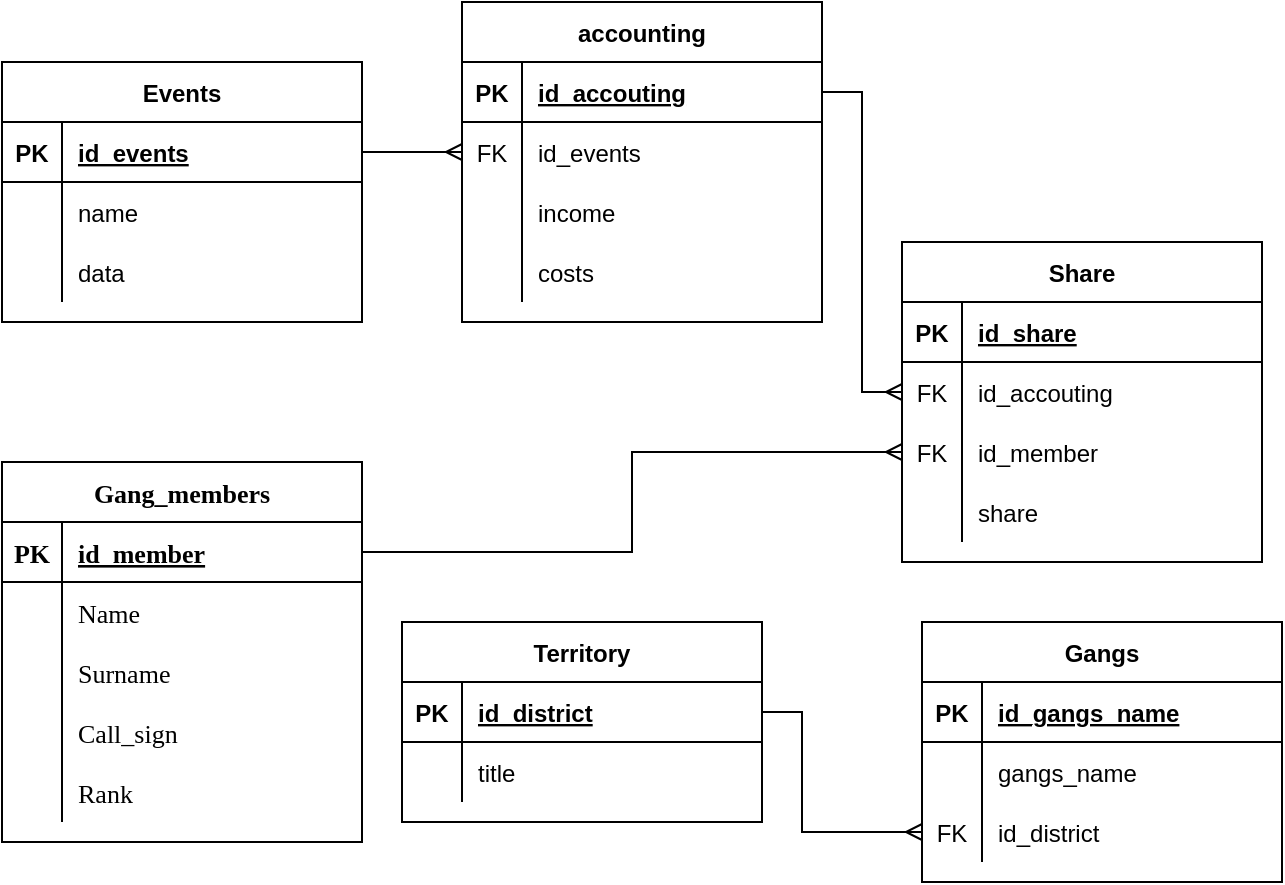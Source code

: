 <mxfile version="20.5.1" type="device"><diagram id="TVb4a930JszdmJHzyq5U" name="Страница 1"><mxGraphModel dx="1422" dy="776" grid="1" gridSize="10" guides="1" tooltips="1" connect="1" arrows="1" fold="1" page="1" pageScale="1" pageWidth="1654" pageHeight="2336" math="0" shadow="0"><root><mxCell id="0"/><mxCell id="1" parent="0"/><mxCell id="GsFTMRytWNjdK-hnBjgv-5" value="Gang_members" style="shape=table;startSize=30;container=1;collapsible=1;childLayout=tableLayout;fixedRows=1;rowLines=0;fontStyle=1;align=center;resizeLast=1;labelBorderColor=none;fontFamily=Times New Roman;fontSize=13;" parent="1" vertex="1"><mxGeometry x="50" y="580" width="180" height="190" as="geometry"/></mxCell><mxCell id="GsFTMRytWNjdK-hnBjgv-6" value="" style="shape=tableRow;horizontal=0;startSize=0;swimlaneHead=0;swimlaneBody=0;fillColor=none;collapsible=0;dropTarget=0;points=[[0,0.5],[1,0.5]];portConstraint=eastwest;top=0;left=0;right=0;bottom=1;labelBorderColor=none;fontFamily=Times New Roman;fontSize=13;" parent="GsFTMRytWNjdK-hnBjgv-5" vertex="1"><mxGeometry y="30" width="180" height="30" as="geometry"/></mxCell><mxCell id="GsFTMRytWNjdK-hnBjgv-7" value="PK" style="shape=partialRectangle;connectable=0;fillColor=none;top=0;left=0;bottom=0;right=0;fontStyle=1;overflow=hidden;labelBorderColor=none;fontFamily=Times New Roman;fontSize=13;" parent="GsFTMRytWNjdK-hnBjgv-6" vertex="1"><mxGeometry width="30" height="30" as="geometry"><mxRectangle width="30" height="30" as="alternateBounds"/></mxGeometry></mxCell><mxCell id="GsFTMRytWNjdK-hnBjgv-8" value="id_member" style="shape=partialRectangle;connectable=0;fillColor=none;top=0;left=0;bottom=0;right=0;align=left;spacingLeft=6;fontStyle=5;overflow=hidden;labelBorderColor=none;fontFamily=Times New Roman;fontSize=13;" parent="GsFTMRytWNjdK-hnBjgv-6" vertex="1"><mxGeometry x="30" width="150" height="30" as="geometry"><mxRectangle width="150" height="30" as="alternateBounds"/></mxGeometry></mxCell><mxCell id="jAYNQwcm8twHxX5grfR9-20" value="" style="shape=tableRow;horizontal=0;startSize=0;swimlaneHead=0;swimlaneBody=0;fillColor=none;collapsible=0;dropTarget=0;points=[[0,0.5],[1,0.5]];portConstraint=eastwest;top=0;left=0;right=0;bottom=0;labelBorderColor=none;fontFamily=Times New Roman;fontSize=13;" parent="GsFTMRytWNjdK-hnBjgv-5" vertex="1"><mxGeometry y="60" width="180" height="30" as="geometry"/></mxCell><mxCell id="jAYNQwcm8twHxX5grfR9-21" value="" style="shape=partialRectangle;connectable=0;fillColor=none;top=0;left=0;bottom=0;right=0;editable=1;overflow=hidden;labelBorderColor=none;fontFamily=Times New Roman;fontSize=13;" parent="jAYNQwcm8twHxX5grfR9-20" vertex="1"><mxGeometry width="30" height="30" as="geometry"><mxRectangle width="30" height="30" as="alternateBounds"/></mxGeometry></mxCell><mxCell id="jAYNQwcm8twHxX5grfR9-22" value="Name" style="shape=partialRectangle;connectable=0;fillColor=none;top=0;left=0;bottom=0;right=0;align=left;spacingLeft=6;overflow=hidden;labelBorderColor=none;fontFamily=Times New Roman;fontSize=13;" parent="jAYNQwcm8twHxX5grfR9-20" vertex="1"><mxGeometry x="30" width="150" height="30" as="geometry"><mxRectangle width="150" height="30" as="alternateBounds"/></mxGeometry></mxCell><mxCell id="jAYNQwcm8twHxX5grfR9-23" value="" style="shape=tableRow;horizontal=0;startSize=0;swimlaneHead=0;swimlaneBody=0;fillColor=none;collapsible=0;dropTarget=0;points=[[0,0.5],[1,0.5]];portConstraint=eastwest;top=0;left=0;right=0;bottom=0;labelBorderColor=none;fontFamily=Times New Roman;fontSize=13;" parent="GsFTMRytWNjdK-hnBjgv-5" vertex="1"><mxGeometry y="90" width="180" height="30" as="geometry"/></mxCell><mxCell id="jAYNQwcm8twHxX5grfR9-24" value="" style="shape=partialRectangle;connectable=0;fillColor=none;top=0;left=0;bottom=0;right=0;editable=1;overflow=hidden;labelBorderColor=none;fontFamily=Times New Roman;fontSize=13;" parent="jAYNQwcm8twHxX5grfR9-23" vertex="1"><mxGeometry width="30" height="30" as="geometry"><mxRectangle width="30" height="30" as="alternateBounds"/></mxGeometry></mxCell><mxCell id="jAYNQwcm8twHxX5grfR9-25" value="Surname" style="shape=partialRectangle;connectable=0;fillColor=none;top=0;left=0;bottom=0;right=0;align=left;spacingLeft=6;overflow=hidden;labelBorderColor=none;fontFamily=Times New Roman;fontSize=13;" parent="jAYNQwcm8twHxX5grfR9-23" vertex="1"><mxGeometry x="30" width="150" height="30" as="geometry"><mxRectangle width="150" height="30" as="alternateBounds"/></mxGeometry></mxCell><mxCell id="jAYNQwcm8twHxX5grfR9-62" value="" style="shape=tableRow;horizontal=0;startSize=0;swimlaneHead=0;swimlaneBody=0;fillColor=none;collapsible=0;dropTarget=0;points=[[0,0.5],[1,0.5]];portConstraint=eastwest;top=0;left=0;right=0;bottom=0;labelBorderColor=none;fontFamily=Times New Roman;fontSize=13;" parent="GsFTMRytWNjdK-hnBjgv-5" vertex="1"><mxGeometry y="120" width="180" height="30" as="geometry"/></mxCell><mxCell id="jAYNQwcm8twHxX5grfR9-63" value="" style="shape=partialRectangle;connectable=0;fillColor=none;top=0;left=0;bottom=0;right=0;editable=1;overflow=hidden;labelBorderColor=none;fontFamily=Times New Roman;fontSize=13;" parent="jAYNQwcm8twHxX5grfR9-62" vertex="1"><mxGeometry width="30" height="30" as="geometry"><mxRectangle width="30" height="30" as="alternateBounds"/></mxGeometry></mxCell><mxCell id="jAYNQwcm8twHxX5grfR9-64" value="Call_sign" style="shape=partialRectangle;connectable=0;fillColor=none;top=0;left=0;bottom=0;right=0;align=left;spacingLeft=6;overflow=hidden;labelBorderColor=none;fontFamily=Times New Roman;fontSize=13;" parent="jAYNQwcm8twHxX5grfR9-62" vertex="1"><mxGeometry x="30" width="150" height="30" as="geometry"><mxRectangle width="150" height="30" as="alternateBounds"/></mxGeometry></mxCell><mxCell id="jAYNQwcm8twHxX5grfR9-26" value="" style="shape=tableRow;horizontal=0;startSize=0;swimlaneHead=0;swimlaneBody=0;fillColor=none;collapsible=0;dropTarget=0;points=[[0,0.5],[1,0.5]];portConstraint=eastwest;top=0;left=0;right=0;bottom=0;labelBorderColor=none;fontFamily=Times New Roman;fontSize=13;" parent="GsFTMRytWNjdK-hnBjgv-5" vertex="1"><mxGeometry y="150" width="180" height="30" as="geometry"/></mxCell><mxCell id="jAYNQwcm8twHxX5grfR9-27" value="" style="shape=partialRectangle;connectable=0;fillColor=none;top=0;left=0;bottom=0;right=0;editable=1;overflow=hidden;labelBorderColor=none;fontFamily=Times New Roman;fontSize=13;" parent="jAYNQwcm8twHxX5grfR9-26" vertex="1"><mxGeometry width="30" height="30" as="geometry"><mxRectangle width="30" height="30" as="alternateBounds"/></mxGeometry></mxCell><mxCell id="jAYNQwcm8twHxX5grfR9-28" value="Rank" style="shape=partialRectangle;connectable=0;fillColor=none;top=0;left=0;bottom=0;right=0;align=left;spacingLeft=6;overflow=hidden;labelBorderColor=none;fontFamily=Times New Roman;fontSize=13;" parent="jAYNQwcm8twHxX5grfR9-26" vertex="1"><mxGeometry x="30" width="150" height="30" as="geometry"><mxRectangle width="150" height="30" as="alternateBounds"/></mxGeometry></mxCell><mxCell id="2UXmnVFWzKVLd0H1KSTz-1" value="Territory" style="shape=table;startSize=30;container=1;collapsible=1;childLayout=tableLayout;fixedRows=1;rowLines=0;fontStyle=1;align=center;resizeLast=1;" parent="1" vertex="1"><mxGeometry x="250" y="660" width="180" height="100" as="geometry"/></mxCell><mxCell id="2UXmnVFWzKVLd0H1KSTz-2" value="" style="shape=tableRow;horizontal=0;startSize=0;swimlaneHead=0;swimlaneBody=0;fillColor=none;collapsible=0;dropTarget=0;points=[[0,0.5],[1,0.5]];portConstraint=eastwest;top=0;left=0;right=0;bottom=1;" parent="2UXmnVFWzKVLd0H1KSTz-1" vertex="1"><mxGeometry y="30" width="180" height="30" as="geometry"/></mxCell><mxCell id="2UXmnVFWzKVLd0H1KSTz-3" value="PK" style="shape=partialRectangle;connectable=0;fillColor=none;top=0;left=0;bottom=0;right=0;fontStyle=1;overflow=hidden;" parent="2UXmnVFWzKVLd0H1KSTz-2" vertex="1"><mxGeometry width="30" height="30" as="geometry"><mxRectangle width="30" height="30" as="alternateBounds"/></mxGeometry></mxCell><mxCell id="2UXmnVFWzKVLd0H1KSTz-4" value="id_district" style="shape=partialRectangle;connectable=0;fillColor=none;top=0;left=0;bottom=0;right=0;align=left;spacingLeft=6;fontStyle=5;overflow=hidden;" parent="2UXmnVFWzKVLd0H1KSTz-2" vertex="1"><mxGeometry x="30" width="150" height="30" as="geometry"><mxRectangle width="150" height="30" as="alternateBounds"/></mxGeometry></mxCell><mxCell id="jAYNQwcm8twHxX5grfR9-1" value="" style="shape=tableRow;horizontal=0;startSize=0;swimlaneHead=0;swimlaneBody=0;fillColor=none;collapsible=0;dropTarget=0;points=[[0,0.5],[1,0.5]];portConstraint=eastwest;top=0;left=0;right=0;bottom=0;" parent="2UXmnVFWzKVLd0H1KSTz-1" vertex="1"><mxGeometry y="60" width="180" height="30" as="geometry"/></mxCell><mxCell id="jAYNQwcm8twHxX5grfR9-2" value="" style="shape=partialRectangle;connectable=0;fillColor=none;top=0;left=0;bottom=0;right=0;editable=1;overflow=hidden;" parent="jAYNQwcm8twHxX5grfR9-1" vertex="1"><mxGeometry width="30" height="30" as="geometry"><mxRectangle width="30" height="30" as="alternateBounds"/></mxGeometry></mxCell><mxCell id="jAYNQwcm8twHxX5grfR9-3" value="title" style="shape=partialRectangle;connectable=0;fillColor=none;top=0;left=0;bottom=0;right=0;align=left;spacingLeft=6;overflow=hidden;" parent="jAYNQwcm8twHxX5grfR9-1" vertex="1"><mxGeometry x="30" width="150" height="30" as="geometry"><mxRectangle width="150" height="30" as="alternateBounds"/></mxGeometry></mxCell><mxCell id="2UXmnVFWzKVLd0H1KSTz-14" value="Events" style="shape=table;startSize=30;container=1;collapsible=1;childLayout=tableLayout;fixedRows=1;rowLines=0;fontStyle=1;align=center;resizeLast=1;" parent="1" vertex="1"><mxGeometry x="50" y="380" width="180" height="130" as="geometry"/></mxCell><mxCell id="2UXmnVFWzKVLd0H1KSTz-15" value="" style="shape=tableRow;horizontal=0;startSize=0;swimlaneHead=0;swimlaneBody=0;fillColor=none;collapsible=0;dropTarget=0;points=[[0,0.5],[1,0.5]];portConstraint=eastwest;top=0;left=0;right=0;bottom=1;" parent="2UXmnVFWzKVLd0H1KSTz-14" vertex="1"><mxGeometry y="30" width="180" height="30" as="geometry"/></mxCell><mxCell id="2UXmnVFWzKVLd0H1KSTz-16" value="PK" style="shape=partialRectangle;connectable=0;fillColor=none;top=0;left=0;bottom=0;right=0;fontStyle=1;overflow=hidden;" parent="2UXmnVFWzKVLd0H1KSTz-15" vertex="1"><mxGeometry width="30" height="30" as="geometry"><mxRectangle width="30" height="30" as="alternateBounds"/></mxGeometry></mxCell><mxCell id="2UXmnVFWzKVLd0H1KSTz-17" value="id_events" style="shape=partialRectangle;connectable=0;fillColor=none;top=0;left=0;bottom=0;right=0;align=left;spacingLeft=6;fontStyle=5;overflow=hidden;" parent="2UXmnVFWzKVLd0H1KSTz-15" vertex="1"><mxGeometry x="30" width="150" height="30" as="geometry"><mxRectangle width="150" height="30" as="alternateBounds"/></mxGeometry></mxCell><mxCell id="dUGyOjjB5e-fhYD_y-Tm-1" value="" style="shape=tableRow;horizontal=0;startSize=0;swimlaneHead=0;swimlaneBody=0;fillColor=none;collapsible=0;dropTarget=0;points=[[0,0.5],[1,0.5]];portConstraint=eastwest;top=0;left=0;right=0;bottom=0;" vertex="1" parent="2UXmnVFWzKVLd0H1KSTz-14"><mxGeometry y="60" width="180" height="30" as="geometry"/></mxCell><mxCell id="dUGyOjjB5e-fhYD_y-Tm-2" value="" style="shape=partialRectangle;connectable=0;fillColor=none;top=0;left=0;bottom=0;right=0;editable=1;overflow=hidden;" vertex="1" parent="dUGyOjjB5e-fhYD_y-Tm-1"><mxGeometry width="30" height="30" as="geometry"><mxRectangle width="30" height="30" as="alternateBounds"/></mxGeometry></mxCell><mxCell id="dUGyOjjB5e-fhYD_y-Tm-3" value="name" style="shape=partialRectangle;connectable=0;fillColor=none;top=0;left=0;bottom=0;right=0;align=left;spacingLeft=6;overflow=hidden;" vertex="1" parent="dUGyOjjB5e-fhYD_y-Tm-1"><mxGeometry x="30" width="150" height="30" as="geometry"><mxRectangle width="150" height="30" as="alternateBounds"/></mxGeometry></mxCell><mxCell id="jAYNQwcm8twHxX5grfR9-35" value="" style="shape=tableRow;horizontal=0;startSize=0;swimlaneHead=0;swimlaneBody=0;fillColor=none;collapsible=0;dropTarget=0;points=[[0,0.5],[1,0.5]];portConstraint=eastwest;top=0;left=0;right=0;bottom=0;" parent="2UXmnVFWzKVLd0H1KSTz-14" vertex="1"><mxGeometry y="90" width="180" height="30" as="geometry"/></mxCell><mxCell id="jAYNQwcm8twHxX5grfR9-36" value="" style="shape=partialRectangle;connectable=0;fillColor=none;top=0;left=0;bottom=0;right=0;editable=1;overflow=hidden;" parent="jAYNQwcm8twHxX5grfR9-35" vertex="1"><mxGeometry width="30" height="30" as="geometry"><mxRectangle width="30" height="30" as="alternateBounds"/></mxGeometry></mxCell><mxCell id="jAYNQwcm8twHxX5grfR9-37" value="data" style="shape=partialRectangle;connectable=0;fillColor=none;top=0;left=0;bottom=0;right=0;align=left;spacingLeft=6;overflow=hidden;" parent="jAYNQwcm8twHxX5grfR9-35" vertex="1"><mxGeometry x="30" width="150" height="30" as="geometry"><mxRectangle width="150" height="30" as="alternateBounds"/></mxGeometry></mxCell><mxCell id="2UXmnVFWzKVLd0H1KSTz-77" value="Gangs" style="shape=table;startSize=30;container=1;collapsible=1;childLayout=tableLayout;fixedRows=1;rowLines=0;fontStyle=1;align=center;resizeLast=1;" parent="1" vertex="1"><mxGeometry x="510" y="660" width="180" height="130" as="geometry"/></mxCell><mxCell id="2UXmnVFWzKVLd0H1KSTz-78" value="" style="shape=tableRow;horizontal=0;startSize=0;swimlaneHead=0;swimlaneBody=0;fillColor=none;collapsible=0;dropTarget=0;points=[[0,0.5],[1,0.5]];portConstraint=eastwest;top=0;left=0;right=0;bottom=1;" parent="2UXmnVFWzKVLd0H1KSTz-77" vertex="1"><mxGeometry y="30" width="180" height="30" as="geometry"/></mxCell><mxCell id="2UXmnVFWzKVLd0H1KSTz-79" value="PK" style="shape=partialRectangle;connectable=0;fillColor=none;top=0;left=0;bottom=0;right=0;fontStyle=1;overflow=hidden;" parent="2UXmnVFWzKVLd0H1KSTz-78" vertex="1"><mxGeometry width="30" height="30" as="geometry"><mxRectangle width="30" height="30" as="alternateBounds"/></mxGeometry></mxCell><mxCell id="2UXmnVFWzKVLd0H1KSTz-80" value="id_gangs_name" style="shape=partialRectangle;connectable=0;fillColor=none;top=0;left=0;bottom=0;right=0;align=left;spacingLeft=6;fontStyle=5;overflow=hidden;" parent="2UXmnVFWzKVLd0H1KSTz-78" vertex="1"><mxGeometry x="30" width="150" height="30" as="geometry"><mxRectangle width="150" height="30" as="alternateBounds"/></mxGeometry></mxCell><mxCell id="2UXmnVFWzKVLd0H1KSTz-81" value="" style="shape=tableRow;horizontal=0;startSize=0;swimlaneHead=0;swimlaneBody=0;fillColor=none;collapsible=0;dropTarget=0;points=[[0,0.5],[1,0.5]];portConstraint=eastwest;top=0;left=0;right=0;bottom=0;" parent="2UXmnVFWzKVLd0H1KSTz-77" vertex="1"><mxGeometry y="60" width="180" height="30" as="geometry"/></mxCell><mxCell id="2UXmnVFWzKVLd0H1KSTz-82" value="" style="shape=partialRectangle;connectable=0;fillColor=none;top=0;left=0;bottom=0;right=0;editable=1;overflow=hidden;" parent="2UXmnVFWzKVLd0H1KSTz-81" vertex="1"><mxGeometry width="30" height="30" as="geometry"><mxRectangle width="30" height="30" as="alternateBounds"/></mxGeometry></mxCell><mxCell id="2UXmnVFWzKVLd0H1KSTz-83" value="gangs_name" style="shape=partialRectangle;connectable=0;fillColor=none;top=0;left=0;bottom=0;right=0;align=left;spacingLeft=6;overflow=hidden;" parent="2UXmnVFWzKVLd0H1KSTz-81" vertex="1"><mxGeometry x="30" width="150" height="30" as="geometry"><mxRectangle width="150" height="30" as="alternateBounds"/></mxGeometry></mxCell><mxCell id="dUGyOjjB5e-fhYD_y-Tm-7" value="" style="shape=tableRow;horizontal=0;startSize=0;swimlaneHead=0;swimlaneBody=0;fillColor=none;collapsible=0;dropTarget=0;points=[[0,0.5],[1,0.5]];portConstraint=eastwest;top=0;left=0;right=0;bottom=0;" vertex="1" parent="2UXmnVFWzKVLd0H1KSTz-77"><mxGeometry y="90" width="180" height="30" as="geometry"/></mxCell><mxCell id="dUGyOjjB5e-fhYD_y-Tm-8" value="FK" style="shape=partialRectangle;connectable=0;fillColor=none;top=0;left=0;bottom=0;right=0;editable=1;overflow=hidden;" vertex="1" parent="dUGyOjjB5e-fhYD_y-Tm-7"><mxGeometry width="30" height="30" as="geometry"><mxRectangle width="30" height="30" as="alternateBounds"/></mxGeometry></mxCell><mxCell id="dUGyOjjB5e-fhYD_y-Tm-9" value="id_district" style="shape=partialRectangle;connectable=0;fillColor=none;top=0;left=0;bottom=0;right=0;align=left;spacingLeft=6;overflow=hidden;" vertex="1" parent="dUGyOjjB5e-fhYD_y-Tm-7"><mxGeometry x="30" width="150" height="30" as="geometry"><mxRectangle width="150" height="30" as="alternateBounds"/></mxGeometry></mxCell><mxCell id="2UXmnVFWzKVLd0H1KSTz-121" value="accounting" style="shape=table;startSize=30;container=1;collapsible=1;childLayout=tableLayout;fixedRows=1;rowLines=0;fontStyle=1;align=center;resizeLast=1;" parent="1" vertex="1"><mxGeometry x="280" y="350" width="180" height="160" as="geometry"/></mxCell><mxCell id="2UXmnVFWzKVLd0H1KSTz-122" value="" style="shape=tableRow;horizontal=0;startSize=0;swimlaneHead=0;swimlaneBody=0;fillColor=none;collapsible=0;dropTarget=0;points=[[0,0.5],[1,0.5]];portConstraint=eastwest;top=0;left=0;right=0;bottom=1;" parent="2UXmnVFWzKVLd0H1KSTz-121" vertex="1"><mxGeometry y="30" width="180" height="30" as="geometry"/></mxCell><mxCell id="2UXmnVFWzKVLd0H1KSTz-123" value="PK" style="shape=partialRectangle;connectable=0;fillColor=none;top=0;left=0;bottom=0;right=0;fontStyle=1;overflow=hidden;" parent="2UXmnVFWzKVLd0H1KSTz-122" vertex="1"><mxGeometry width="30" height="30" as="geometry"><mxRectangle width="30" height="30" as="alternateBounds"/></mxGeometry></mxCell><mxCell id="2UXmnVFWzKVLd0H1KSTz-124" value="id_accouting" style="shape=partialRectangle;connectable=0;fillColor=none;top=0;left=0;bottom=0;right=0;align=left;spacingLeft=6;fontStyle=5;overflow=hidden;" parent="2UXmnVFWzKVLd0H1KSTz-122" vertex="1"><mxGeometry x="30" width="150" height="30" as="geometry"><mxRectangle width="150" height="30" as="alternateBounds"/></mxGeometry></mxCell><mxCell id="2UXmnVFWzKVLd0H1KSTz-125" value="" style="shape=tableRow;horizontal=0;startSize=0;swimlaneHead=0;swimlaneBody=0;fillColor=none;collapsible=0;dropTarget=0;points=[[0,0.5],[1,0.5]];portConstraint=eastwest;top=0;left=0;right=0;bottom=0;" parent="2UXmnVFWzKVLd0H1KSTz-121" vertex="1"><mxGeometry y="60" width="180" height="30" as="geometry"/></mxCell><mxCell id="2UXmnVFWzKVLd0H1KSTz-126" value="FK" style="shape=partialRectangle;connectable=0;fillColor=none;top=0;left=0;bottom=0;right=0;editable=1;overflow=hidden;" parent="2UXmnVFWzKVLd0H1KSTz-125" vertex="1"><mxGeometry width="30" height="30" as="geometry"><mxRectangle width="30" height="30" as="alternateBounds"/></mxGeometry></mxCell><mxCell id="2UXmnVFWzKVLd0H1KSTz-127" value="id_events" style="shape=partialRectangle;connectable=0;fillColor=none;top=0;left=0;bottom=0;right=0;align=left;spacingLeft=6;overflow=hidden;" parent="2UXmnVFWzKVLd0H1KSTz-125" vertex="1"><mxGeometry x="30" width="150" height="30" as="geometry"><mxRectangle width="150" height="30" as="alternateBounds"/></mxGeometry></mxCell><mxCell id="jAYNQwcm8twHxX5grfR9-44" value="" style="shape=tableRow;horizontal=0;startSize=0;swimlaneHead=0;swimlaneBody=0;fillColor=none;collapsible=0;dropTarget=0;points=[[0,0.5],[1,0.5]];portConstraint=eastwest;top=0;left=0;right=0;bottom=0;" parent="2UXmnVFWzKVLd0H1KSTz-121" vertex="1"><mxGeometry y="90" width="180" height="30" as="geometry"/></mxCell><mxCell id="jAYNQwcm8twHxX5grfR9-45" value="" style="shape=partialRectangle;connectable=0;fillColor=none;top=0;left=0;bottom=0;right=0;editable=1;overflow=hidden;" parent="jAYNQwcm8twHxX5grfR9-44" vertex="1"><mxGeometry width="30" height="30" as="geometry"><mxRectangle width="30" height="30" as="alternateBounds"/></mxGeometry></mxCell><mxCell id="jAYNQwcm8twHxX5grfR9-46" value="income" style="shape=partialRectangle;connectable=0;fillColor=none;top=0;left=0;bottom=0;right=0;align=left;spacingLeft=6;overflow=hidden;" parent="jAYNQwcm8twHxX5grfR9-44" vertex="1"><mxGeometry x="30" width="150" height="30" as="geometry"><mxRectangle width="150" height="30" as="alternateBounds"/></mxGeometry></mxCell><mxCell id="jAYNQwcm8twHxX5grfR9-47" value="" style="shape=tableRow;horizontal=0;startSize=0;swimlaneHead=0;swimlaneBody=0;fillColor=none;collapsible=0;dropTarget=0;points=[[0,0.5],[1,0.5]];portConstraint=eastwest;top=0;left=0;right=0;bottom=0;" parent="2UXmnVFWzKVLd0H1KSTz-121" vertex="1"><mxGeometry y="120" width="180" height="30" as="geometry"/></mxCell><mxCell id="jAYNQwcm8twHxX5grfR9-48" value="" style="shape=partialRectangle;connectable=0;fillColor=none;top=0;left=0;bottom=0;right=0;editable=1;overflow=hidden;" parent="jAYNQwcm8twHxX5grfR9-47" vertex="1"><mxGeometry width="30" height="30" as="geometry"><mxRectangle width="30" height="30" as="alternateBounds"/></mxGeometry></mxCell><mxCell id="jAYNQwcm8twHxX5grfR9-49" value="costs" style="shape=partialRectangle;connectable=0;fillColor=none;top=0;left=0;bottom=0;right=0;align=left;spacingLeft=6;overflow=hidden;" parent="jAYNQwcm8twHxX5grfR9-47" vertex="1"><mxGeometry x="30" width="150" height="30" as="geometry"><mxRectangle width="150" height="30" as="alternateBounds"/></mxGeometry></mxCell><mxCell id="2UXmnVFWzKVLd0H1KSTz-134" value="Share" style="shape=table;startSize=30;container=1;collapsible=1;childLayout=tableLayout;fixedRows=1;rowLines=0;fontStyle=1;align=center;resizeLast=1;" parent="1" vertex="1"><mxGeometry x="500" y="470" width="180" height="160" as="geometry"/></mxCell><mxCell id="2UXmnVFWzKVLd0H1KSTz-135" value="" style="shape=tableRow;horizontal=0;startSize=0;swimlaneHead=0;swimlaneBody=0;fillColor=none;collapsible=0;dropTarget=0;points=[[0,0.5],[1,0.5]];portConstraint=eastwest;top=0;left=0;right=0;bottom=1;" parent="2UXmnVFWzKVLd0H1KSTz-134" vertex="1"><mxGeometry y="30" width="180" height="30" as="geometry"/></mxCell><mxCell id="2UXmnVFWzKVLd0H1KSTz-136" value="PK" style="shape=partialRectangle;connectable=0;fillColor=none;top=0;left=0;bottom=0;right=0;fontStyle=1;overflow=hidden;" parent="2UXmnVFWzKVLd0H1KSTz-135" vertex="1"><mxGeometry width="30" height="30" as="geometry"><mxRectangle width="30" height="30" as="alternateBounds"/></mxGeometry></mxCell><mxCell id="2UXmnVFWzKVLd0H1KSTz-137" value="id_share" style="shape=partialRectangle;connectable=0;fillColor=none;top=0;left=0;bottom=0;right=0;align=left;spacingLeft=6;fontStyle=5;overflow=hidden;" parent="2UXmnVFWzKVLd0H1KSTz-135" vertex="1"><mxGeometry x="30" width="150" height="30" as="geometry"><mxRectangle width="150" height="30" as="alternateBounds"/></mxGeometry></mxCell><mxCell id="2UXmnVFWzKVLd0H1KSTz-138" value="" style="shape=tableRow;horizontal=0;startSize=0;swimlaneHead=0;swimlaneBody=0;fillColor=none;collapsible=0;dropTarget=0;points=[[0,0.5],[1,0.5]];portConstraint=eastwest;top=0;left=0;right=0;bottom=0;" parent="2UXmnVFWzKVLd0H1KSTz-134" vertex="1"><mxGeometry y="60" width="180" height="30" as="geometry"/></mxCell><mxCell id="2UXmnVFWzKVLd0H1KSTz-139" value="FK" style="shape=partialRectangle;connectable=0;fillColor=none;top=0;left=0;bottom=0;right=0;editable=1;overflow=hidden;" parent="2UXmnVFWzKVLd0H1KSTz-138" vertex="1"><mxGeometry width="30" height="30" as="geometry"><mxRectangle width="30" height="30" as="alternateBounds"/></mxGeometry></mxCell><mxCell id="2UXmnVFWzKVLd0H1KSTz-140" value="id_accouting" style="shape=partialRectangle;connectable=0;fillColor=none;top=0;left=0;bottom=0;right=0;align=left;spacingLeft=6;overflow=hidden;" parent="2UXmnVFWzKVLd0H1KSTz-138" vertex="1"><mxGeometry x="30" width="150" height="30" as="geometry"><mxRectangle width="150" height="30" as="alternateBounds"/></mxGeometry></mxCell><mxCell id="jAYNQwcm8twHxX5grfR9-55" value="" style="shape=tableRow;horizontal=0;startSize=0;swimlaneHead=0;swimlaneBody=0;fillColor=none;collapsible=0;dropTarget=0;points=[[0,0.5],[1,0.5]];portConstraint=eastwest;top=0;left=0;right=0;bottom=0;" parent="2UXmnVFWzKVLd0H1KSTz-134" vertex="1"><mxGeometry y="90" width="180" height="30" as="geometry"/></mxCell><mxCell id="jAYNQwcm8twHxX5grfR9-56" value="FK" style="shape=partialRectangle;connectable=0;fillColor=none;top=0;left=0;bottom=0;right=0;editable=1;overflow=hidden;" parent="jAYNQwcm8twHxX5grfR9-55" vertex="1"><mxGeometry width="30" height="30" as="geometry"><mxRectangle width="30" height="30" as="alternateBounds"/></mxGeometry></mxCell><mxCell id="jAYNQwcm8twHxX5grfR9-57" value="id_member" style="shape=partialRectangle;connectable=0;fillColor=none;top=0;left=0;bottom=0;right=0;align=left;spacingLeft=6;overflow=hidden;" parent="jAYNQwcm8twHxX5grfR9-55" vertex="1"><mxGeometry x="30" width="150" height="30" as="geometry"><mxRectangle width="150" height="30" as="alternateBounds"/></mxGeometry></mxCell><mxCell id="dUGyOjjB5e-fhYD_y-Tm-4" value="" style="shape=tableRow;horizontal=0;startSize=0;swimlaneHead=0;swimlaneBody=0;fillColor=none;collapsible=0;dropTarget=0;points=[[0,0.5],[1,0.5]];portConstraint=eastwest;top=0;left=0;right=0;bottom=0;" vertex="1" parent="2UXmnVFWzKVLd0H1KSTz-134"><mxGeometry y="120" width="180" height="30" as="geometry"/></mxCell><mxCell id="dUGyOjjB5e-fhYD_y-Tm-5" value="" style="shape=partialRectangle;connectable=0;fillColor=none;top=0;left=0;bottom=0;right=0;editable=1;overflow=hidden;" vertex="1" parent="dUGyOjjB5e-fhYD_y-Tm-4"><mxGeometry width="30" height="30" as="geometry"><mxRectangle width="30" height="30" as="alternateBounds"/></mxGeometry></mxCell><mxCell id="dUGyOjjB5e-fhYD_y-Tm-6" value="share" style="shape=partialRectangle;connectable=0;fillColor=none;top=0;left=0;bottom=0;right=0;align=left;spacingLeft=6;overflow=hidden;" vertex="1" parent="dUGyOjjB5e-fhYD_y-Tm-4"><mxGeometry x="30" width="150" height="30" as="geometry"><mxRectangle width="150" height="30" as="alternateBounds"/></mxGeometry></mxCell><mxCell id="2UXmnVFWzKVLd0H1KSTz-168" style="edgeStyle=orthogonalEdgeStyle;rounded=0;orthogonalLoop=1;jettySize=auto;html=1;exitX=1;exitY=0.5;exitDx=0;exitDy=0;entryX=0;entryY=0.5;entryDx=0;entryDy=0;endArrow=ERmany;endFill=0;" parent="1" source="2UXmnVFWzKVLd0H1KSTz-15" target="2UXmnVFWzKVLd0H1KSTz-125" edge="1"><mxGeometry relative="1" as="geometry"/></mxCell><mxCell id="jAYNQwcm8twHxX5grfR9-10" style="edgeStyle=orthogonalEdgeStyle;rounded=0;orthogonalLoop=1;jettySize=auto;html=1;exitX=1;exitY=0.5;exitDx=0;exitDy=0;entryX=0;entryY=0.5;entryDx=0;entryDy=0;endArrow=ERmany;endFill=0;" parent="1" source="2UXmnVFWzKVLd0H1KSTz-2" target="dUGyOjjB5e-fhYD_y-Tm-7" edge="1"><mxGeometry relative="1" as="geometry"><Array as="points"><mxPoint x="450" y="705"/><mxPoint x="450" y="765"/></Array></mxGeometry></mxCell><mxCell id="jAYNQwcm8twHxX5grfR9-34" style="edgeStyle=orthogonalEdgeStyle;rounded=0;orthogonalLoop=1;jettySize=auto;html=1;exitX=1;exitY=0.5;exitDx=0;exitDy=0;entryX=0;entryY=0.5;entryDx=0;entryDy=0;endArrow=ERmany;endFill=0;" parent="1" source="GsFTMRytWNjdK-hnBjgv-6" target="jAYNQwcm8twHxX5grfR9-55" edge="1"><mxGeometry relative="1" as="geometry"/></mxCell><mxCell id="jAYNQwcm8twHxX5grfR9-58" style="edgeStyle=orthogonalEdgeStyle;rounded=0;orthogonalLoop=1;jettySize=auto;html=1;exitX=1;exitY=0.5;exitDx=0;exitDy=0;entryX=0;entryY=0.5;entryDx=0;entryDy=0;endArrow=ERmany;endFill=0;" parent="1" source="2UXmnVFWzKVLd0H1KSTz-122" target="2UXmnVFWzKVLd0H1KSTz-138" edge="1"><mxGeometry relative="1" as="geometry"/></mxCell></root></mxGraphModel></diagram></mxfile>